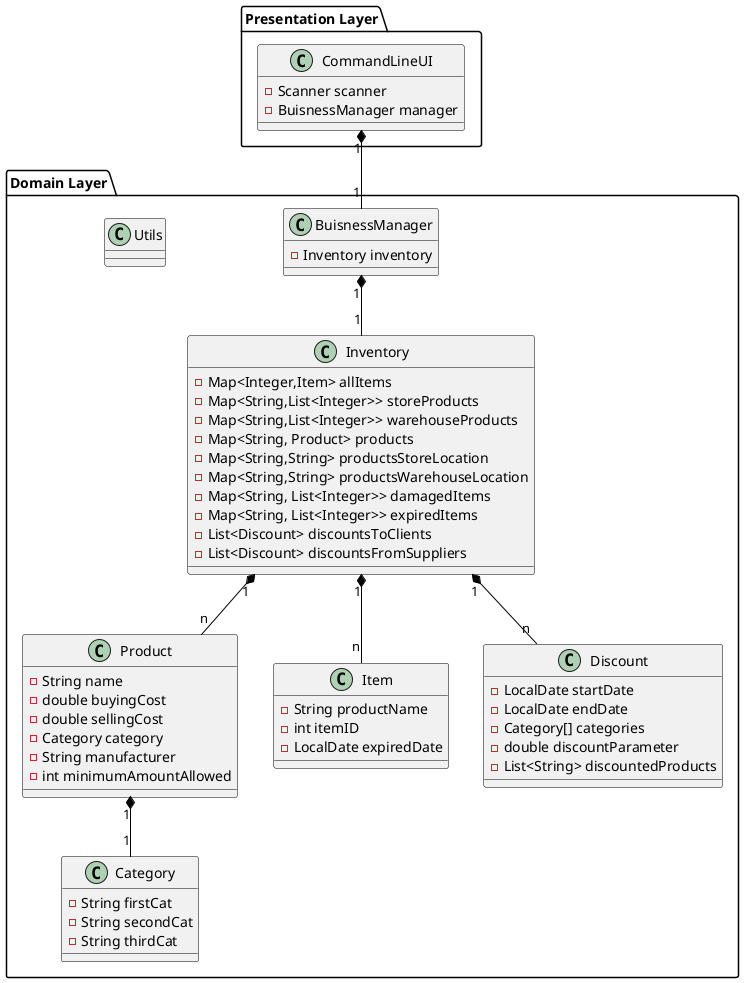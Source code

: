 @startuml
'https://plantuml.com/class-diagram

skinparam class {
    BorderColor Black
    ArrowColor Black
    FontName Arial
}

package "Domain Layer" {
    class Inventory {
        -Map<Integer,Item> allItems
        -Map<String,List<Integer>> storeProducts
        -Map<String,List<Integer>> warehouseProducts
        -Map<String, Product> products
        -Map<String,String> productsStoreLocation
        -Map<String,String> productsWarehouseLocation
        -Map<String, List<Integer>> damagedItems
        -Map<String, List<Integer>> expiredItems
        -List<Discount> discountsToClients
        -List<Discount> discountsFromSuppliers
    }

    class Product {
        -String name
        -double buyingCost
        -double sellingCost
        -Category category
        -String manufacturer
        -int minimumAmountAllowed
    }

    class Category {
        -String firstCat
        -String secondCat
        -String thirdCat
    }

    class Item {
        -String productName
        -int itemID
        -LocalDate expiredDate
    }

    class Discount {
        -LocalDate startDate
        -LocalDate endDate
        -Category[] categories
        -double discountParameter
        -List<String> discountedProducts
    }

    class BuisnessManager {
        -Inventory inventory
    }

    class Utils {
        {static}
    }
}

package "Presentation Layer" {
    class CommandLineUI {
        -Scanner scanner
        -BuisnessManager manager
    }
}

Inventory "1" *-- "n" Product
Product "1" *-- "1" Category
Inventory "1" *-- "n" Item
Inventory "1" *-- "n" Discount
BuisnessManager "1" *-- "1" Inventory
CommandLineUI "1" *-- "1" BuisnessManager
@enduml
